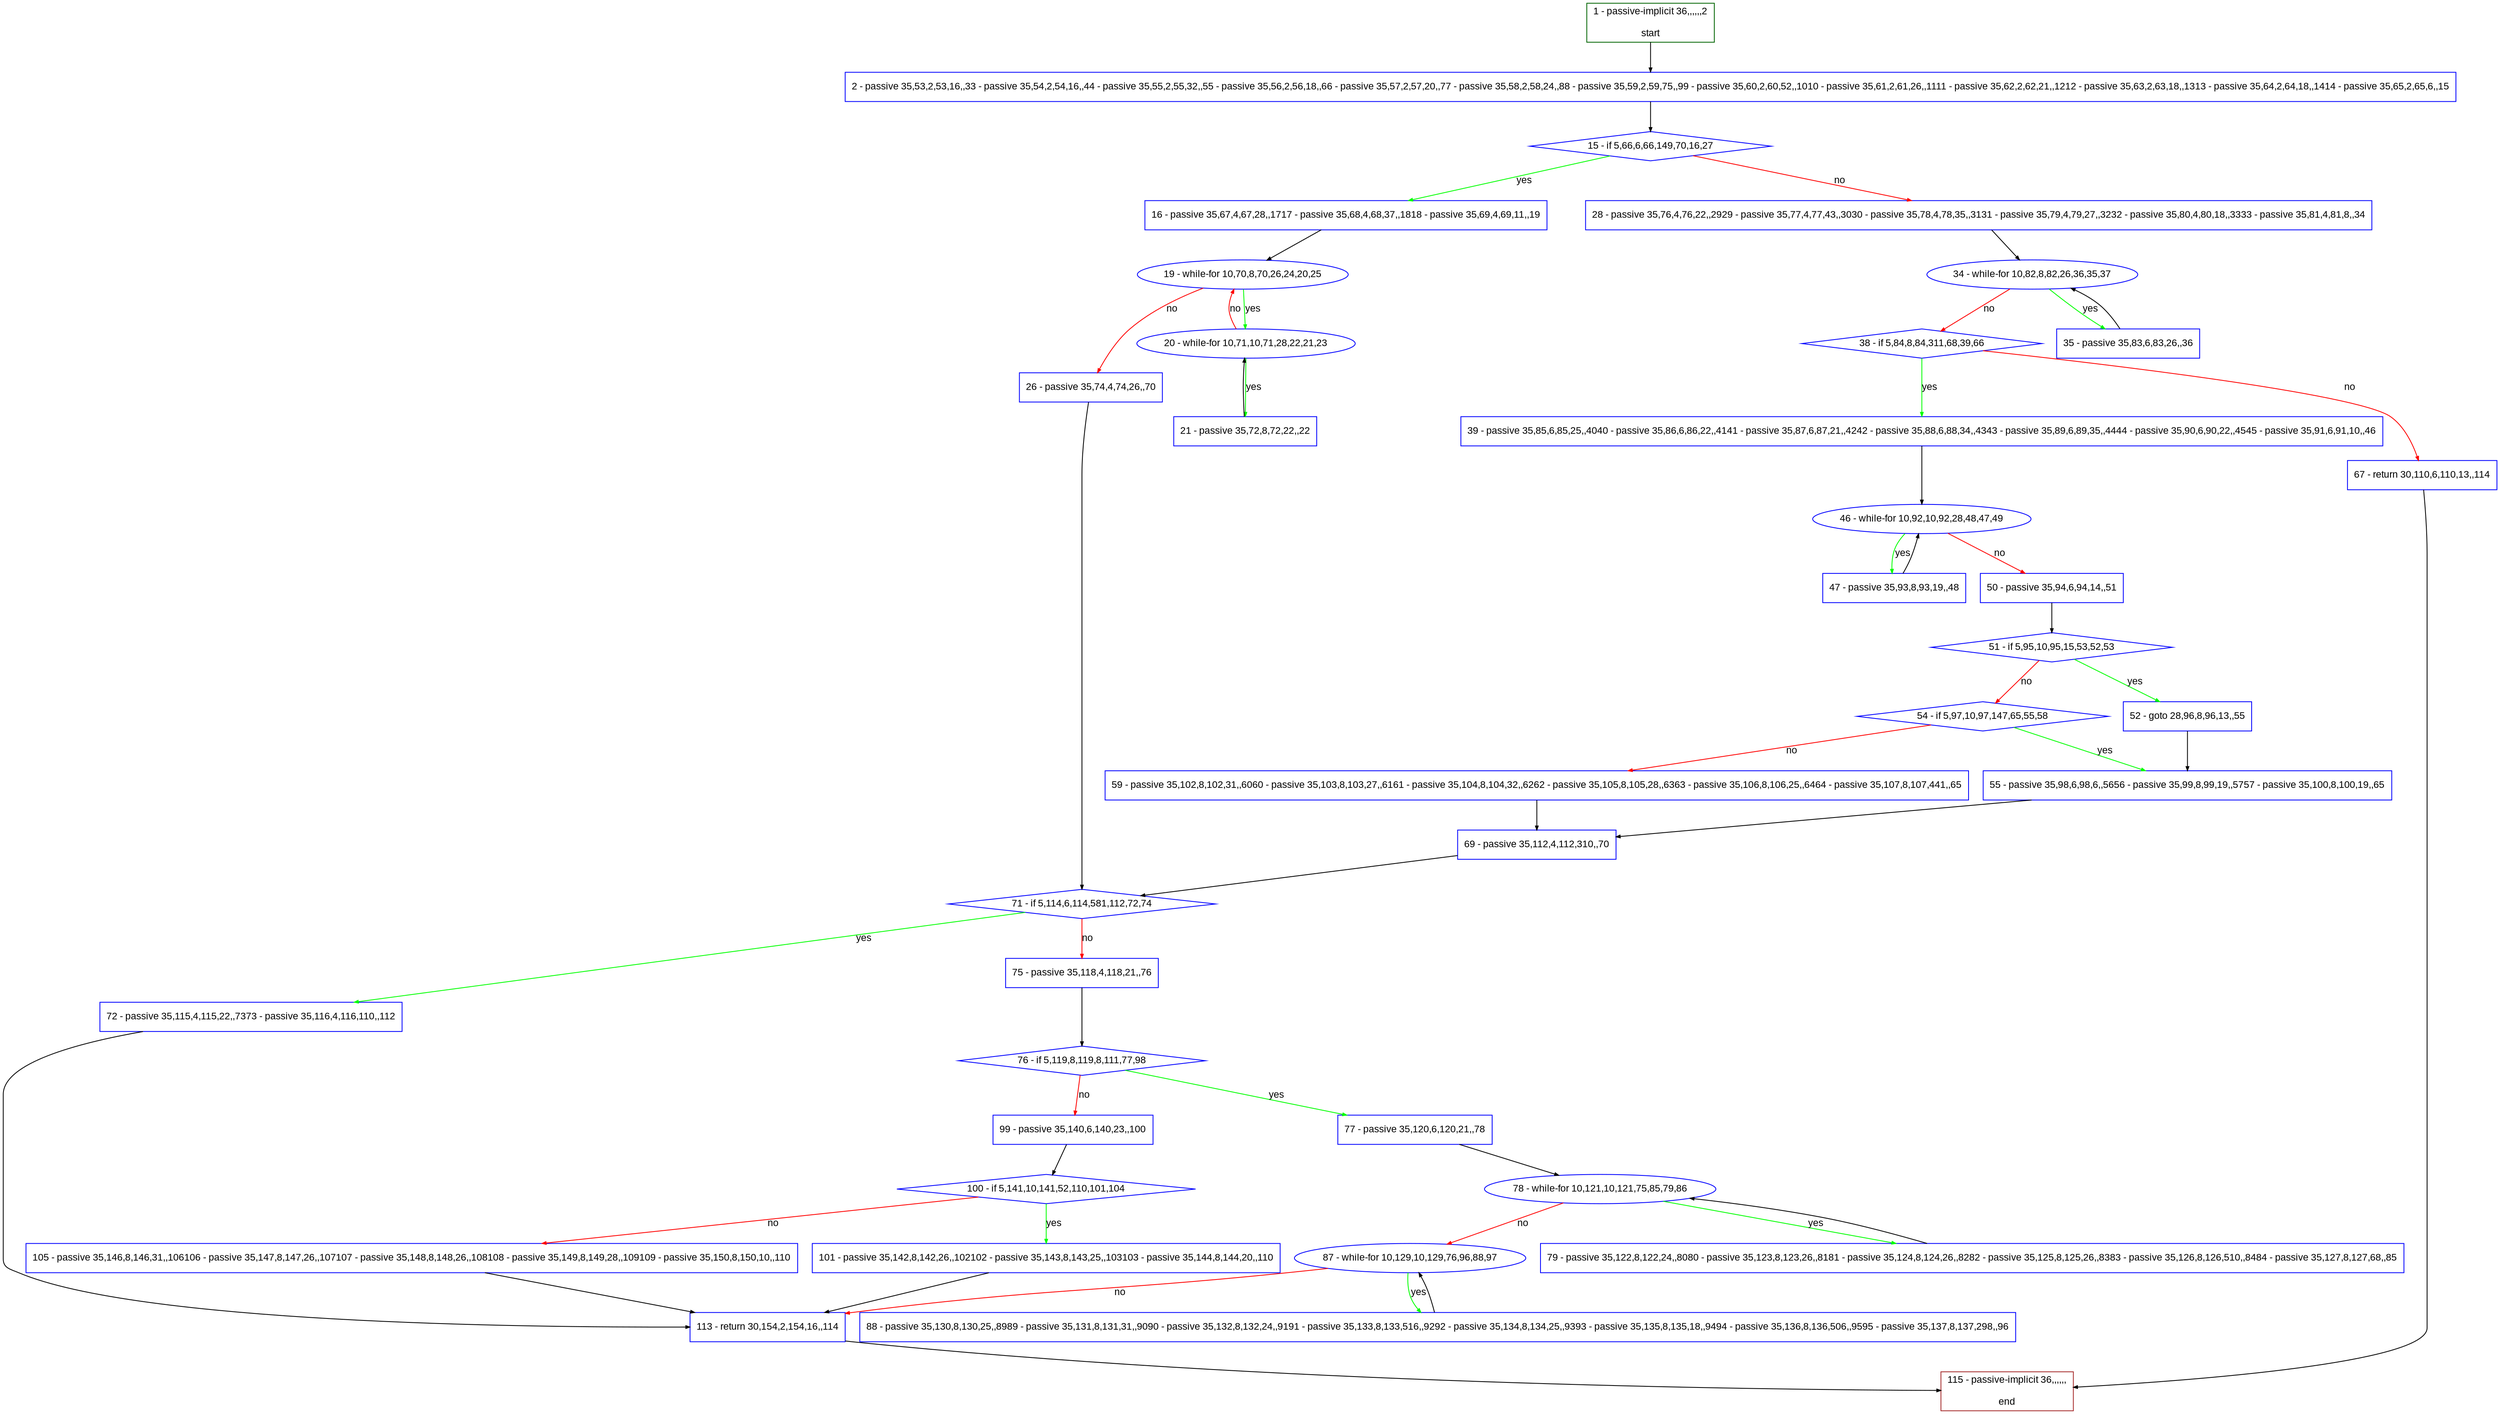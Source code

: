 digraph "" {
  graph [pack="true", label="", fontsize="12", packmode="clust", fontname="Arial", fillcolor="#FFFFCC", bgcolor="white", style="rounded,filled", compound="true"];
  node [node_initialized="no", label="", color="grey", fontsize="12", fillcolor="white", fontname="Arial", style="filled", shape="rectangle", compound="true", fixedsize="false"];
  edge [fontcolor="black", arrowhead="normal", arrowtail="none", arrowsize="0.5", ltail="", label="", color="black", fontsize="12", lhead="", fontname="Arial", dir="forward", compound="true"];
  __N1 [label="2 - passive 35,53,2,53,16,,33 - passive 35,54,2,54,16,,44 - passive 35,55,2,55,32,,55 - passive 35,56,2,56,18,,66 - passive 35,57,2,57,20,,77 - passive 35,58,2,58,24,,88 - passive 35,59,2,59,75,,99 - passive 35,60,2,60,52,,1010 - passive 35,61,2,61,26,,1111 - passive 35,62,2,62,21,,1212 - passive 35,63,2,63,18,,1313 - passive 35,64,2,64,18,,1414 - passive 35,65,2,65,6,,15", color="#0000ff", fillcolor="#ffffff", style="filled", shape="box"];
  __N2 [label="1 - passive-implicit 36,,,,,,2\n\nstart", color="#006400", fillcolor="#ffffff", style="filled", shape="box"];
  __N3 [label="15 - if 5,66,6,66,149,70,16,27", color="#0000ff", fillcolor="#ffffff", style="filled", shape="diamond"];
  __N4 [label="16 - passive 35,67,4,67,28,,1717 - passive 35,68,4,68,37,,1818 - passive 35,69,4,69,11,,19", color="#0000ff", fillcolor="#ffffff", style="filled", shape="box"];
  __N5 [label="28 - passive 35,76,4,76,22,,2929 - passive 35,77,4,77,43,,3030 - passive 35,78,4,78,35,,3131 - passive 35,79,4,79,27,,3232 - passive 35,80,4,80,18,,3333 - passive 35,81,4,81,8,,34", color="#0000ff", fillcolor="#ffffff", style="filled", shape="box"];
  __N6 [label="19 - while-for 10,70,8,70,26,24,20,25", color="#0000ff", fillcolor="#ffffff", style="filled", shape="oval"];
  __N7 [label="20 - while-for 10,71,10,71,28,22,21,23", color="#0000ff", fillcolor="#ffffff", style="filled", shape="oval"];
  __N8 [label="26 - passive 35,74,4,74,26,,70", color="#0000ff", fillcolor="#ffffff", style="filled", shape="box"];
  __N9 [label="21 - passive 35,72,8,72,22,,22", color="#0000ff", fillcolor="#ffffff", style="filled", shape="box"];
  __N10 [label="71 - if 5,114,6,114,581,112,72,74", color="#0000ff", fillcolor="#ffffff", style="filled", shape="diamond"];
  __N11 [label="34 - while-for 10,82,8,82,26,36,35,37", color="#0000ff", fillcolor="#ffffff", style="filled", shape="oval"];
  __N12 [label="35 - passive 35,83,6,83,26,,36", color="#0000ff", fillcolor="#ffffff", style="filled", shape="box"];
  __N13 [label="38 - if 5,84,8,84,311,68,39,66", color="#0000ff", fillcolor="#ffffff", style="filled", shape="diamond"];
  __N14 [label="39 - passive 35,85,6,85,25,,4040 - passive 35,86,6,86,22,,4141 - passive 35,87,6,87,21,,4242 - passive 35,88,6,88,34,,4343 - passive 35,89,6,89,35,,4444 - passive 35,90,6,90,22,,4545 - passive 35,91,6,91,10,,46", color="#0000ff", fillcolor="#ffffff", style="filled", shape="box"];
  __N15 [label="67 - return 30,110,6,110,13,,114", color="#0000ff", fillcolor="#ffffff", style="filled", shape="box"];
  __N16 [label="46 - while-for 10,92,10,92,28,48,47,49", color="#0000ff", fillcolor="#ffffff", style="filled", shape="oval"];
  __N17 [label="47 - passive 35,93,8,93,19,,48", color="#0000ff", fillcolor="#ffffff", style="filled", shape="box"];
  __N18 [label="50 - passive 35,94,6,94,14,,51", color="#0000ff", fillcolor="#ffffff", style="filled", shape="box"];
  __N19 [label="51 - if 5,95,10,95,15,53,52,53", color="#0000ff", fillcolor="#ffffff", style="filled", shape="diamond"];
  __N20 [label="52 - goto 28,96,8,96,13,,55", color="#0000ff", fillcolor="#ffffff", style="filled", shape="box"];
  __N21 [label="54 - if 5,97,10,97,147,65,55,58", color="#0000ff", fillcolor="#ffffff", style="filled", shape="diamond"];
  __N22 [label="55 - passive 35,98,6,98,6,,5656 - passive 35,99,8,99,19,,5757 - passive 35,100,8,100,19,,65", color="#0000ff", fillcolor="#ffffff", style="filled", shape="box"];
  __N23 [label="59 - passive 35,102,8,102,31,,6060 - passive 35,103,8,103,27,,6161 - passive 35,104,8,104,32,,6262 - passive 35,105,8,105,28,,6363 - passive 35,106,8,106,25,,6464 - passive 35,107,8,107,441,,65", color="#0000ff", fillcolor="#ffffff", style="filled", shape="box"];
  __N24 [label="69 - passive 35,112,4,112,310,,70", color="#0000ff", fillcolor="#ffffff", style="filled", shape="box"];
  __N25 [label="115 - passive-implicit 36,,,,,,\n\nend", color="#a52a2a", fillcolor="#ffffff", style="filled", shape="box"];
  __N26 [label="72 - passive 35,115,4,115,22,,7373 - passive 35,116,4,116,110,,112", color="#0000ff", fillcolor="#ffffff", style="filled", shape="box"];
  __N27 [label="75 - passive 35,118,4,118,21,,76", color="#0000ff", fillcolor="#ffffff", style="filled", shape="box"];
  __N28 [label="113 - return 30,154,2,154,16,,114", color="#0000ff", fillcolor="#ffffff", style="filled", shape="box"];
  __N29 [label="76 - if 5,119,8,119,8,111,77,98", color="#0000ff", fillcolor="#ffffff", style="filled", shape="diamond"];
  __N30 [label="77 - passive 35,120,6,120,21,,78", color="#0000ff", fillcolor="#ffffff", style="filled", shape="box"];
  __N31 [label="99 - passive 35,140,6,140,23,,100", color="#0000ff", fillcolor="#ffffff", style="filled", shape="box"];
  __N32 [label="78 - while-for 10,121,10,121,75,85,79,86", color="#0000ff", fillcolor="#ffffff", style="filled", shape="oval"];
  __N33 [label="79 - passive 35,122,8,122,24,,8080 - passive 35,123,8,123,26,,8181 - passive 35,124,8,124,26,,8282 - passive 35,125,8,125,26,,8383 - passive 35,126,8,126,510,,8484 - passive 35,127,8,127,68,,85", color="#0000ff", fillcolor="#ffffff", style="filled", shape="box"];
  __N34 [label="87 - while-for 10,129,10,129,76,96,88,97", color="#0000ff", fillcolor="#ffffff", style="filled", shape="oval"];
  __N35 [label="88 - passive 35,130,8,130,25,,8989 - passive 35,131,8,131,31,,9090 - passive 35,132,8,132,24,,9191 - passive 35,133,8,133,516,,9292 - passive 35,134,8,134,25,,9393 - passive 35,135,8,135,18,,9494 - passive 35,136,8,136,506,,9595 - passive 35,137,8,137,298,,96", color="#0000ff", fillcolor="#ffffff", style="filled", shape="box"];
  __N36 [label="100 - if 5,141,10,141,52,110,101,104", color="#0000ff", fillcolor="#ffffff", style="filled", shape="diamond"];
  __N37 [label="101 - passive 35,142,8,142,26,,102102 - passive 35,143,8,143,25,,103103 - passive 35,144,8,144,20,,110", color="#0000ff", fillcolor="#ffffff", style="filled", shape="box"];
  __N38 [label="105 - passive 35,146,8,146,31,,106106 - passive 35,147,8,147,26,,107107 - passive 35,148,8,148,26,,108108 - passive 35,149,8,149,28,,109109 - passive 35,150,8,150,10,,110", color="#0000ff", fillcolor="#ffffff", style="filled", shape="box"];
  __N2 -> __N1 [arrowhead="normal", arrowtail="none", color="#000000", label="", dir="forward"];
  __N1 -> __N3 [arrowhead="normal", arrowtail="none", color="#000000", label="", dir="forward"];
  __N3 -> __N4 [arrowhead="normal", arrowtail="none", color="#00ff00", label="yes", dir="forward"];
  __N3 -> __N5 [arrowhead="normal", arrowtail="none", color="#ff0000", label="no", dir="forward"];
  __N4 -> __N6 [arrowhead="normal", arrowtail="none", color="#000000", label="", dir="forward"];
  __N6 -> __N7 [arrowhead="normal", arrowtail="none", color="#00ff00", label="yes", dir="forward"];
  __N7 -> __N6 [arrowhead="normal", arrowtail="none", color="#ff0000", label="no", dir="forward"];
  __N6 -> __N8 [arrowhead="normal", arrowtail="none", color="#ff0000", label="no", dir="forward"];
  __N7 -> __N9 [arrowhead="normal", arrowtail="none", color="#00ff00", label="yes", dir="forward"];
  __N9 -> __N7 [arrowhead="normal", arrowtail="none", color="#000000", label="", dir="forward"];
  __N8 -> __N10 [arrowhead="normal", arrowtail="none", color="#000000", label="", dir="forward"];
  __N5 -> __N11 [arrowhead="normal", arrowtail="none", color="#000000", label="", dir="forward"];
  __N11 -> __N12 [arrowhead="normal", arrowtail="none", color="#00ff00", label="yes", dir="forward"];
  __N12 -> __N11 [arrowhead="normal", arrowtail="none", color="#000000", label="", dir="forward"];
  __N11 -> __N13 [arrowhead="normal", arrowtail="none", color="#ff0000", label="no", dir="forward"];
  __N13 -> __N14 [arrowhead="normal", arrowtail="none", color="#00ff00", label="yes", dir="forward"];
  __N13 -> __N15 [arrowhead="normal", arrowtail="none", color="#ff0000", label="no", dir="forward"];
  __N14 -> __N16 [arrowhead="normal", arrowtail="none", color="#000000", label="", dir="forward"];
  __N16 -> __N17 [arrowhead="normal", arrowtail="none", color="#00ff00", label="yes", dir="forward"];
  __N17 -> __N16 [arrowhead="normal", arrowtail="none", color="#000000", label="", dir="forward"];
  __N16 -> __N18 [arrowhead="normal", arrowtail="none", color="#ff0000", label="no", dir="forward"];
  __N18 -> __N19 [arrowhead="normal", arrowtail="none", color="#000000", label="", dir="forward"];
  __N19 -> __N20 [arrowhead="normal", arrowtail="none", color="#00ff00", label="yes", dir="forward"];
  __N19 -> __N21 [arrowhead="normal", arrowtail="none", color="#ff0000", label="no", dir="forward"];
  __N20 -> __N22 [arrowhead="normal", arrowtail="none", color="#000000", label="", dir="forward"];
  __N21 -> __N22 [arrowhead="normal", arrowtail="none", color="#00ff00", label="yes", dir="forward"];
  __N21 -> __N23 [arrowhead="normal", arrowtail="none", color="#ff0000", label="no", dir="forward"];
  __N22 -> __N24 [arrowhead="normal", arrowtail="none", color="#000000", label="", dir="forward"];
  __N23 -> __N24 [arrowhead="normal", arrowtail="none", color="#000000", label="", dir="forward"];
  __N15 -> __N25 [arrowhead="normal", arrowtail="none", color="#000000", label="", dir="forward"];
  __N24 -> __N10 [arrowhead="normal", arrowtail="none", color="#000000", label="", dir="forward"];
  __N10 -> __N26 [arrowhead="normal", arrowtail="none", color="#00ff00", label="yes", dir="forward"];
  __N10 -> __N27 [arrowhead="normal", arrowtail="none", color="#ff0000", label="no", dir="forward"];
  __N26 -> __N28 [arrowhead="normal", arrowtail="none", color="#000000", label="", dir="forward"];
  __N27 -> __N29 [arrowhead="normal", arrowtail="none", color="#000000", label="", dir="forward"];
  __N29 -> __N30 [arrowhead="normal", arrowtail="none", color="#00ff00", label="yes", dir="forward"];
  __N29 -> __N31 [arrowhead="normal", arrowtail="none", color="#ff0000", label="no", dir="forward"];
  __N30 -> __N32 [arrowhead="normal", arrowtail="none", color="#000000", label="", dir="forward"];
  __N32 -> __N33 [arrowhead="normal", arrowtail="none", color="#00ff00", label="yes", dir="forward"];
  __N33 -> __N32 [arrowhead="normal", arrowtail="none", color="#000000", label="", dir="forward"];
  __N32 -> __N34 [arrowhead="normal", arrowtail="none", color="#ff0000", label="no", dir="forward"];
  __N34 -> __N35 [arrowhead="normal", arrowtail="none", color="#00ff00", label="yes", dir="forward"];
  __N35 -> __N34 [arrowhead="normal", arrowtail="none", color="#000000", label="", dir="forward"];
  __N34 -> __N28 [arrowhead="normal", arrowtail="none", color="#ff0000", label="no", dir="forward"];
  __N31 -> __N36 [arrowhead="normal", arrowtail="none", color="#000000", label="", dir="forward"];
  __N36 -> __N37 [arrowhead="normal", arrowtail="none", color="#00ff00", label="yes", dir="forward"];
  __N36 -> __N38 [arrowhead="normal", arrowtail="none", color="#ff0000", label="no", dir="forward"];
  __N37 -> __N28 [arrowhead="normal", arrowtail="none", color="#000000", label="", dir="forward"];
  __N38 -> __N28 [arrowhead="normal", arrowtail="none", color="#000000", label="", dir="forward"];
  __N28 -> __N25 [arrowhead="normal", arrowtail="none", color="#000000", label="", dir="forward"];
}
